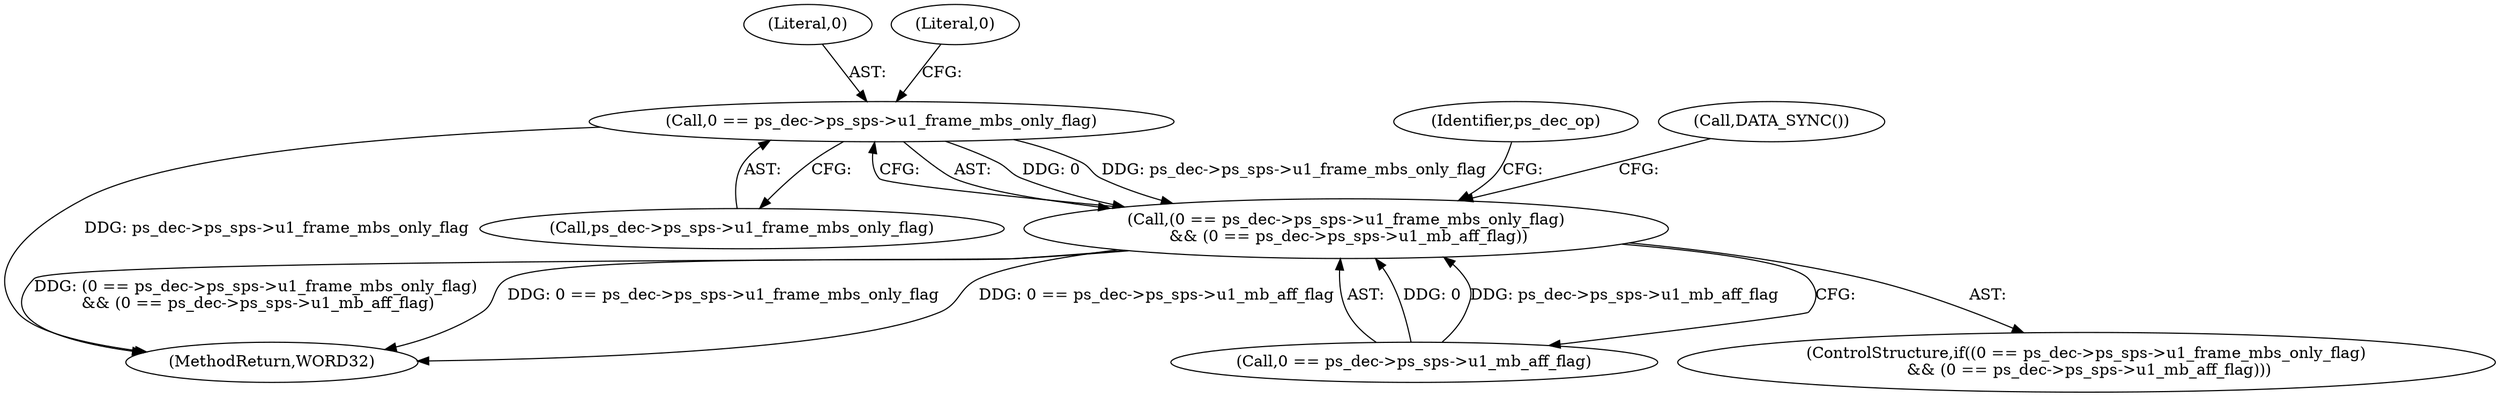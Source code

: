 digraph "0_Android_7554755536019e439433c515eeb44e701fb3bfb2@pointer" {
"1002102" [label="(Call,0 == ps_dec->ps_sps->u1_frame_mbs_only_flag)"];
"1002101" [label="(Call,(0 == ps_dec->ps_sps->u1_frame_mbs_only_flag)\n && (0 == ps_dec->ps_sps->u1_mb_aff_flag))"];
"1002103" [label="(Literal,0)"];
"1002118" [label="(Identifier,ps_dec_op)"];
"1002110" [label="(Literal,0)"];
"1002101" [label="(Call,(0 == ps_dec->ps_sps->u1_frame_mbs_only_flag)\n && (0 == ps_dec->ps_sps->u1_mb_aff_flag))"];
"1002100" [label="(ControlStructure,if((0 == ps_dec->ps_sps->u1_frame_mbs_only_flag)\n && (0 == ps_dec->ps_sps->u1_mb_aff_flag)))"];
"1002121" [label="(Call,DATA_SYNC())"];
"1002104" [label="(Call,ps_dec->ps_sps->u1_frame_mbs_only_flag)"];
"1002102" [label="(Call,0 == ps_dec->ps_sps->u1_frame_mbs_only_flag)"];
"1002129" [label="(MethodReturn,WORD32)"];
"1002109" [label="(Call,0 == ps_dec->ps_sps->u1_mb_aff_flag)"];
"1002102" -> "1002101"  [label="AST: "];
"1002102" -> "1002104"  [label="CFG: "];
"1002103" -> "1002102"  [label="AST: "];
"1002104" -> "1002102"  [label="AST: "];
"1002110" -> "1002102"  [label="CFG: "];
"1002101" -> "1002102"  [label="CFG: "];
"1002102" -> "1002129"  [label="DDG: ps_dec->ps_sps->u1_frame_mbs_only_flag"];
"1002102" -> "1002101"  [label="DDG: 0"];
"1002102" -> "1002101"  [label="DDG: ps_dec->ps_sps->u1_frame_mbs_only_flag"];
"1002101" -> "1002100"  [label="AST: "];
"1002101" -> "1002109"  [label="CFG: "];
"1002109" -> "1002101"  [label="AST: "];
"1002118" -> "1002101"  [label="CFG: "];
"1002121" -> "1002101"  [label="CFG: "];
"1002101" -> "1002129"  [label="DDG: 0 == ps_dec->ps_sps->u1_frame_mbs_only_flag"];
"1002101" -> "1002129"  [label="DDG: 0 == ps_dec->ps_sps->u1_mb_aff_flag"];
"1002101" -> "1002129"  [label="DDG: (0 == ps_dec->ps_sps->u1_frame_mbs_only_flag)\n && (0 == ps_dec->ps_sps->u1_mb_aff_flag)"];
"1002109" -> "1002101"  [label="DDG: 0"];
"1002109" -> "1002101"  [label="DDG: ps_dec->ps_sps->u1_mb_aff_flag"];
}
